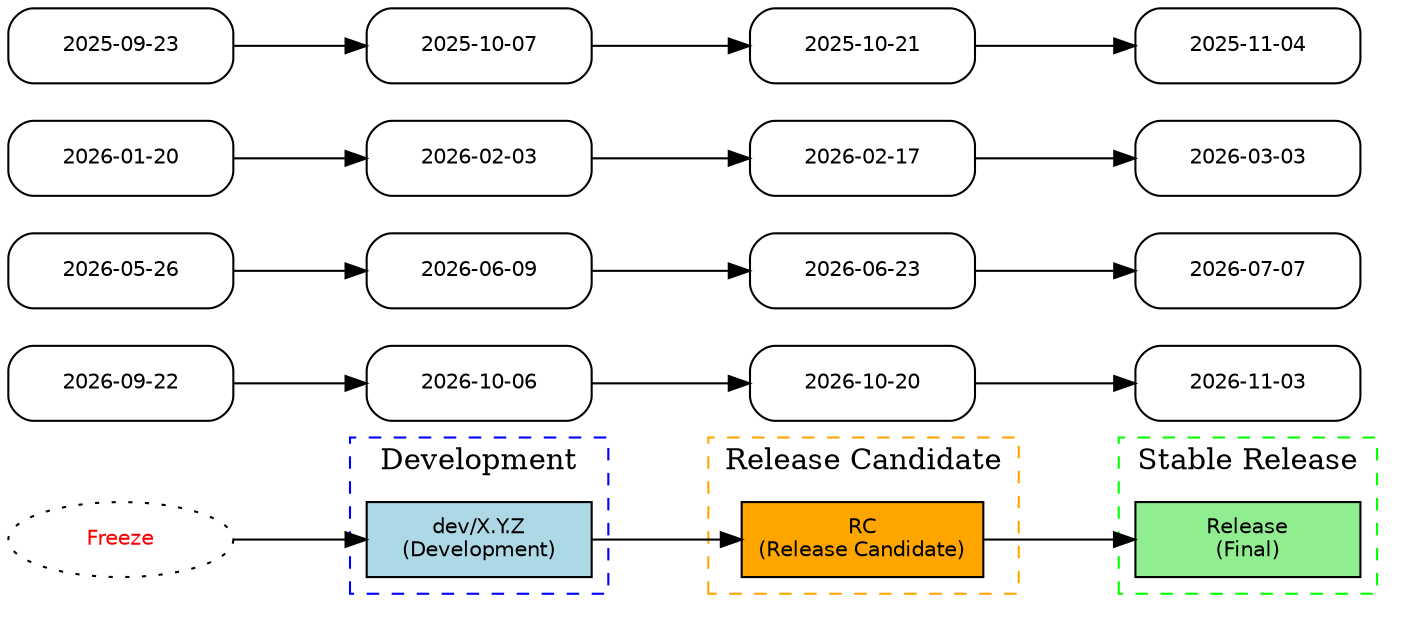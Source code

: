 digraph ReleaseTimeline {
    rankdir=LR;
    node [shape=box, style=rounded, fontsize=10, width=1.5, fontname="Helvetica"];

    subgraph cluster_dev {
        label="Development";
        style=dashed;
        color=blue;
        node [fillcolor=lightblue, style=filled];
        "dev/X.Y.Z";
    }

    subgraph cluster_rc {
        label="Release Candidate";
        style=dashed;
        color=orange;
        node [fillcolor=orange, style=filled];
        "RC";
    }

    subgraph cluster_stable {
        label="Stable Release";
        style=dashed;
        color=green;
        node [fillcolor=lightgreen, style=filled];
        "release";
    }

    // Release steps with actions
    "freeze" [label="Freeze", shape=ellipse, style=dotted, fontcolor=red];
    "dev/X.Y.Z" [label="dev/X.Y.Z\n(Development)", fillcolor=lightblue];
    "RC" [label="RC\n(Release Candidate)", fillcolor=orange];
    "release" [label="Release\n(Final)", fillcolor=lightgreen];

    // Connect the steps with actions
    "freeze" -> "dev/X.Y.Z" [label="      "];
    "dev/X.Y.Z" -> "RC" [label="      "];
    "RC" -> "release" [label="      "];

    // Date connections (freeze -> dev/X.Y.Z -> RC -> release)
    "2026-09-22" -> "2026-10-06" -> "2026-10-20" -> "2026-11-03";
    "2026-05-26" -> "2026-06-09" -> "2026-06-23" -> "2026-07-07";
    "2026-01-20" -> "2026-02-03" -> "2026-02-17" -> "2026-03-03";
    "2025-09-23" -> "2025-10-07" -> "2025-10-21" -> "2025-11-04";
}
